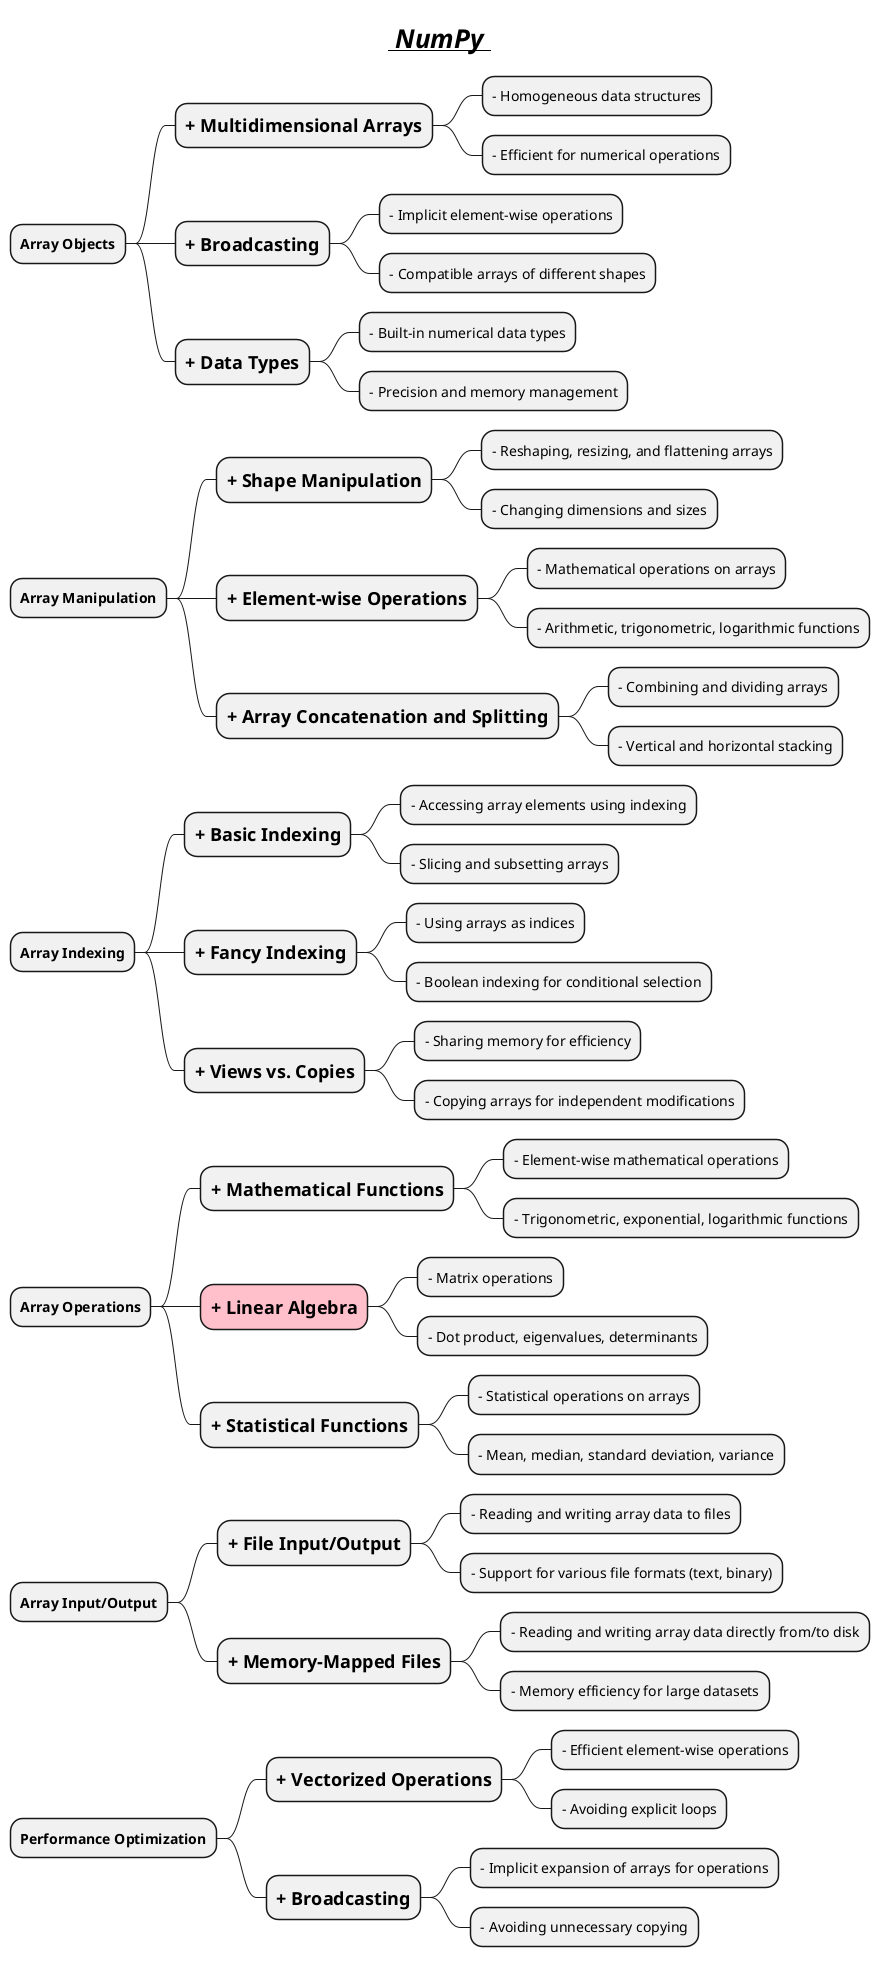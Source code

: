 @startmindmap

title =//__ NumPy __//

* **Array Objects**
** =+ Multidimensional Arrays
*** - Homogeneous data structures
*** - Efficient for numerical operations
** =+ Broadcasting
*** - Implicit element-wise operations
*** - Compatible arrays of different shapes
** =+ Data Types
*** - Built-in numerical data types
*** - Precision and memory management

* **Array Manipulation**
** =+ Shape Manipulation
*** - Reshaping, resizing, and flattening arrays
*** - Changing dimensions and sizes
** =+ Element-wise Operations
*** - Mathematical operations on arrays
*** - Arithmetic, trigonometric, logarithmic functions
** =+ Array Concatenation and Splitting
*** - Combining and dividing arrays
*** - Vertical and horizontal stacking

* **Array Indexing**
** =+ Basic Indexing
*** - Accessing array elements using indexing
*** - Slicing and subsetting arrays
** =+ Fancy Indexing
*** - Using arrays as indices
*** - Boolean indexing for conditional selection
** =+ Views vs. Copies
*** - Sharing memory for efficiency
*** - Copying arrays for independent modifications

* **Array Operations**
** =+ Mathematical Functions
*** - Element-wise mathematical operations
*** - Trigonometric, exponential, logarithmic functions
**[#pink] =+ Linear Algebra
*** - Matrix operations
*** - Dot product, eigenvalues, determinants
** =+ Statistical Functions
*** - Statistical operations on arrays
*** - Mean, median, standard deviation, variance

* **Array Input/Output**
** =+ File Input/Output
*** - Reading and writing array data to files
*** - Support for various file formats (text, binary)
** =+ Memory-Mapped Files
*** - Reading and writing array data directly from/to disk
*** - Memory efficiency for large datasets

* **Performance Optimization**
** =+ Vectorized Operations
*** - Efficient element-wise operations
*** - Avoiding explicit loops
** =+ Broadcasting
*** - Implicit expansion of arrays for operations
*** - Avoiding unnecessary copying

@endmindmap
